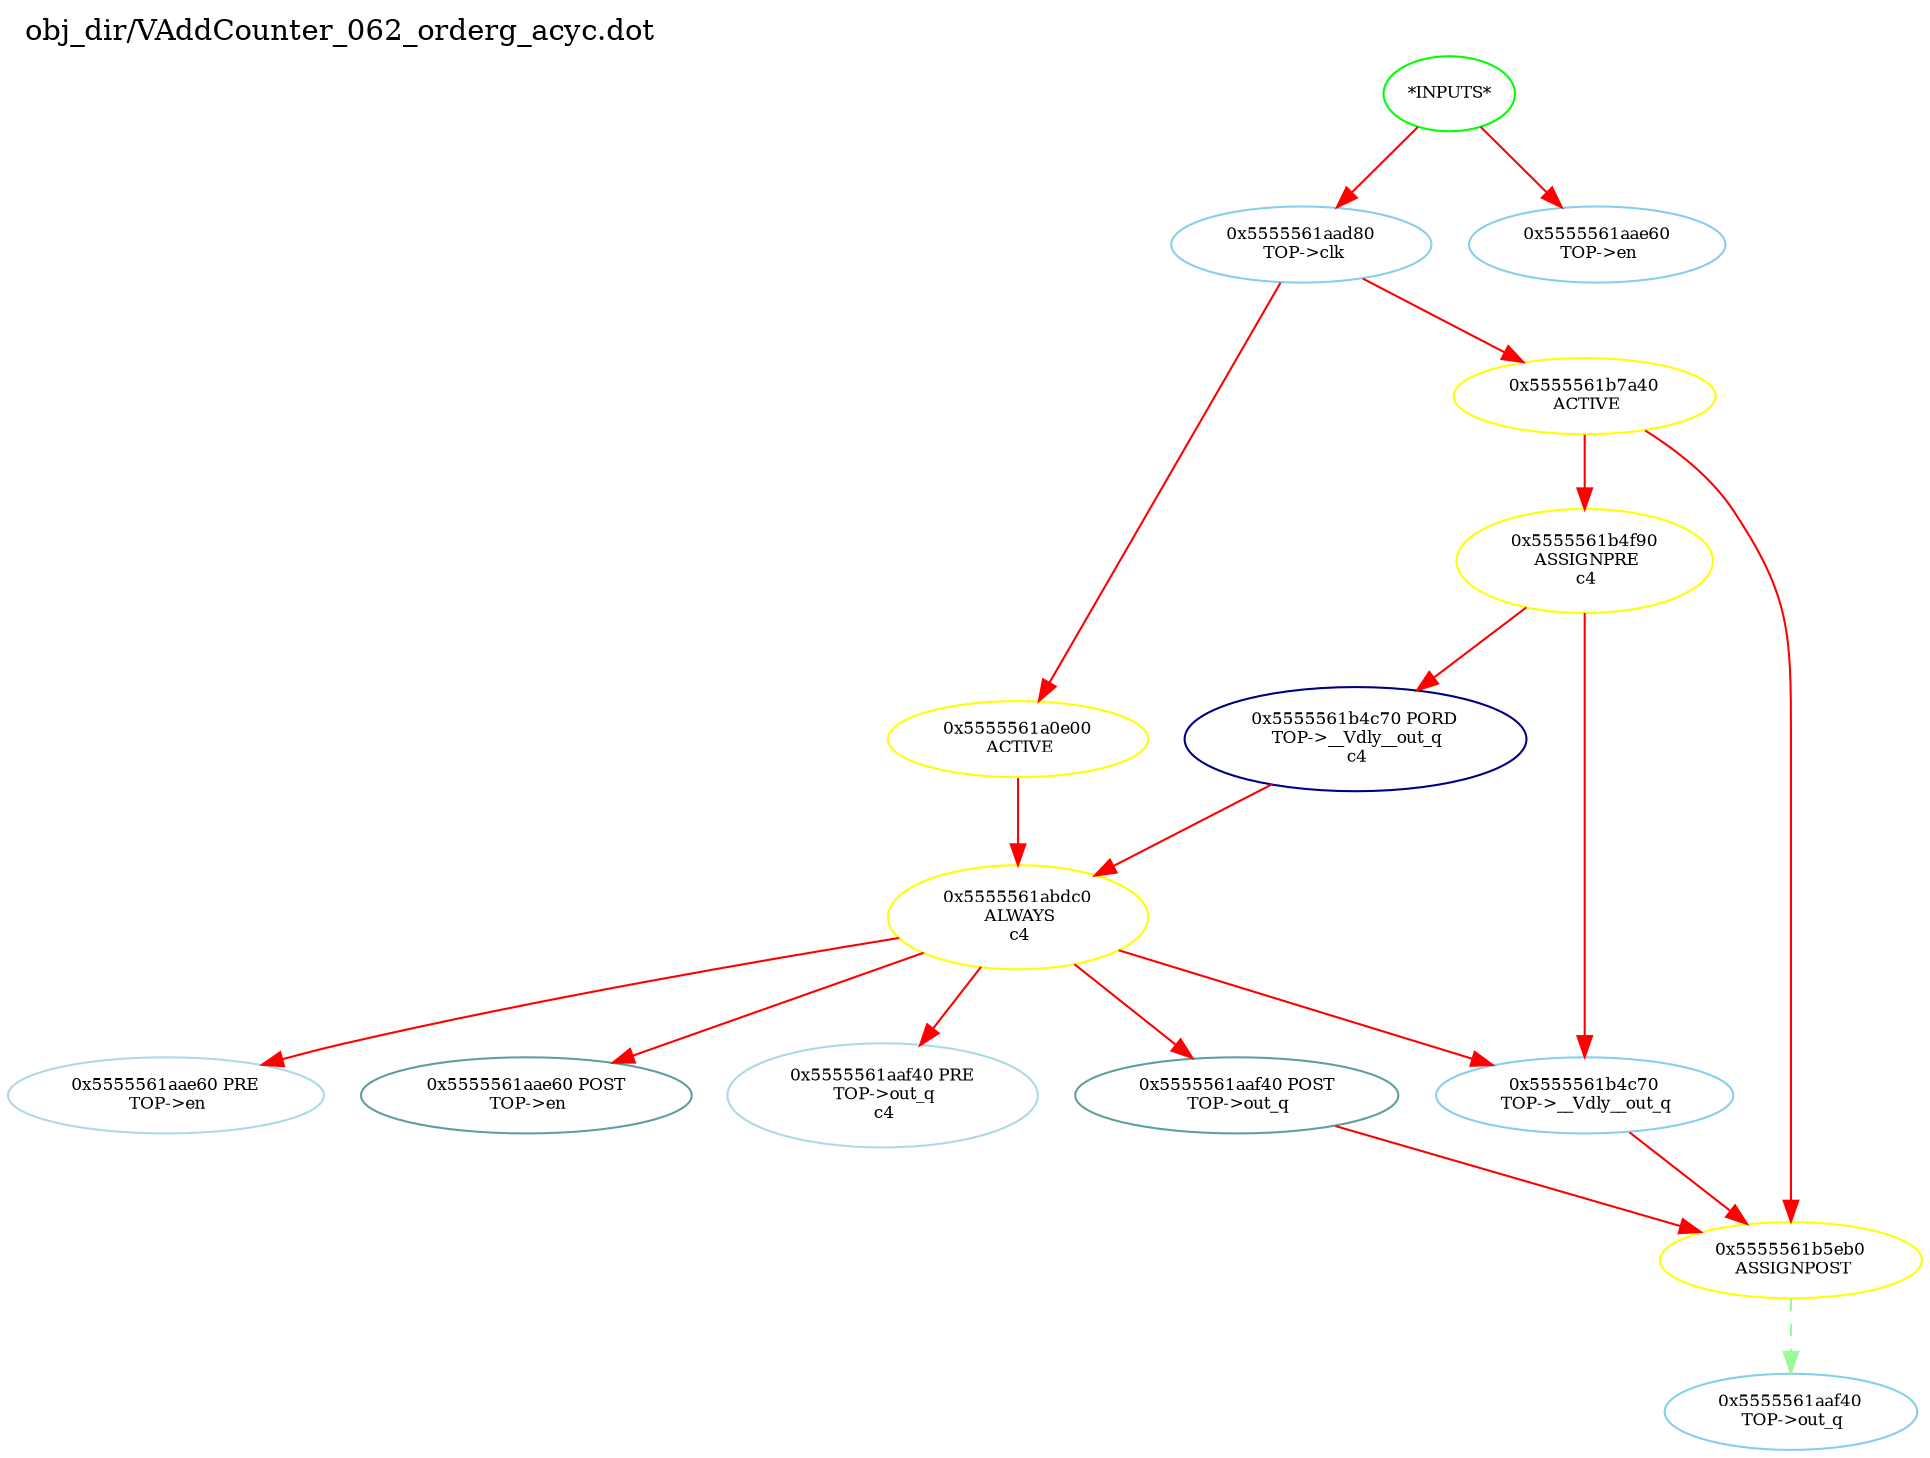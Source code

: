 digraph v3graph {
	graph	[label="obj_dir/VAddCounter_062_orderg_acyc.dot",
		 labelloc=t, labeljust=l,
		 //size="7.5,10",
		 rankdir=TB];
	n0	[fontsize=8 label="*INPUTS*", color=green];
	n0x5555561aabc0_1	[fontsize=8 label="0x5555561aad80\n TOP->clk", color=skyblue];
	n0x5555561aabc0_2	[fontsize=8 label="0x5555561aae60\n TOP->en", color=skyblue];
	n0x5555561aabc0_3	[fontsize=8 label="0x5555561a0e00\n ACTIVE", color=yellow];
	n0x5555561aabc0_4	[fontsize=8 label="0x5555561abdc0\n ALWAYS\n c4", color=yellow];
	n0x5555561aabc0_5	[fontsize=8 label="0x5555561aae60 PRE\n TOP->en", color=lightblue];
	n0x5555561aabc0_6	[fontsize=8 label="0x5555561aae60 POST\n TOP->en", color=CadetBlue];
	n0x5555561aabc0_7	[fontsize=8 label="0x5555561aaf40 PRE\n TOP->out_q\n c4", color=lightblue];
	n0x5555561aabc0_8	[fontsize=8 label="0x5555561aaf40 POST\n TOP->out_q", color=CadetBlue];
	n0x5555561aabc0_9	[fontsize=8 label="0x5555561b4c70 PORD\n TOP->__Vdly__out_q\n c4", color=NavyBlue];
	n0x5555561aabc0_10	[fontsize=8 label="0x5555561b4c70\n TOP->__Vdly__out_q", color=skyblue];
	n0x5555561aabc0_11	[fontsize=8 label="0x5555561b7a40\n ACTIVE", color=yellow];
	n0x5555561aabc0_12	[fontsize=8 label="0x5555561b4f90\n ASSIGNPRE\n c4", color=yellow];
	n0x5555561aabc0_13	[fontsize=8 label="0x5555561b5eb0\n ASSIGNPOST", color=yellow];
	n0x5555561aabc0_14	[fontsize=8 label="0x5555561aaf40\n TOP->out_q", color=skyblue];
	n0 -> n0x5555561aabc0_1 [fontsize=8 label="" weight=1 color=red];
	n0 -> n0x5555561aabc0_2 [fontsize=8 label="" weight=1 color=red];
	n0x5555561aabc0_1 -> n0x5555561aabc0_3 [fontsize=8 label="" weight=8 color=red];
	n0x5555561aabc0_1 -> n0x5555561aabc0_11 [fontsize=8 label="" weight=8 color=red];
	n0x5555561aabc0_3 -> n0x5555561aabc0_4 [fontsize=8 label="" weight=32 color=red];
	n0x5555561aabc0_4 -> n0x5555561aabc0_5 [fontsize=8 label="" weight=32 color=red];
	n0x5555561aabc0_4 -> n0x5555561aabc0_6 [fontsize=8 label="" weight=2 color=red];
	n0x5555561aabc0_4 -> n0x5555561aabc0_7 [fontsize=8 label="" weight=32 color=red];
	n0x5555561aabc0_4 -> n0x5555561aabc0_8 [fontsize=8 label="" weight=2 color=red];
	n0x5555561aabc0_4 -> n0x5555561aabc0_10 [fontsize=8 label="" weight=32 color=red];
	n0x5555561aabc0_8 -> n0x5555561aabc0_13 [fontsize=8 label="" weight=2 color=red];
	n0x5555561aabc0_9 -> n0x5555561aabc0_4 [fontsize=8 label="" weight=32 color=red];
	n0x5555561aabc0_10 -> n0x5555561aabc0_13 [fontsize=8 label="" weight=8 color=red];
	n0x5555561aabc0_11 -> n0x5555561aabc0_12 [fontsize=8 label="" weight=32 color=red];
	n0x5555561aabc0_11 -> n0x5555561aabc0_13 [fontsize=8 label="" weight=32 color=red];
	n0x5555561aabc0_12 -> n0x5555561aabc0_9 [fontsize=8 label="" weight=32 color=red];
	n0x5555561aabc0_12 -> n0x5555561aabc0_10 [fontsize=8 label="" weight=32 color=red];
	n0x5555561aabc0_13 -> n0x5555561aabc0_14 [fontsize=8 label="" weight=1 color=PaleGreen style=dashed];
}
